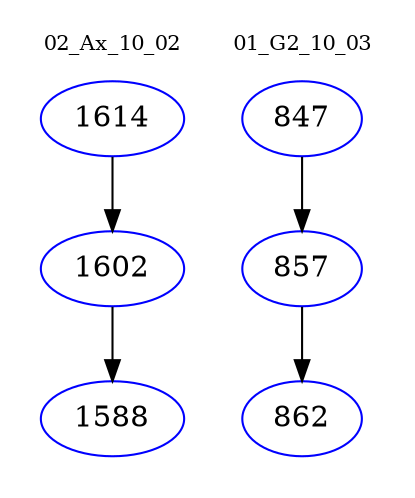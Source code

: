 digraph{
subgraph cluster_0 {
color = white
label = "02_Ax_10_02";
fontsize=10;
T0_1614 [label="1614", color="blue"]
T0_1614 -> T0_1602 [color="black"]
T0_1602 [label="1602", color="blue"]
T0_1602 -> T0_1588 [color="black"]
T0_1588 [label="1588", color="blue"]
}
subgraph cluster_1 {
color = white
label = "01_G2_10_03";
fontsize=10;
T1_847 [label="847", color="blue"]
T1_847 -> T1_857 [color="black"]
T1_857 [label="857", color="blue"]
T1_857 -> T1_862 [color="black"]
T1_862 [label="862", color="blue"]
}
}
